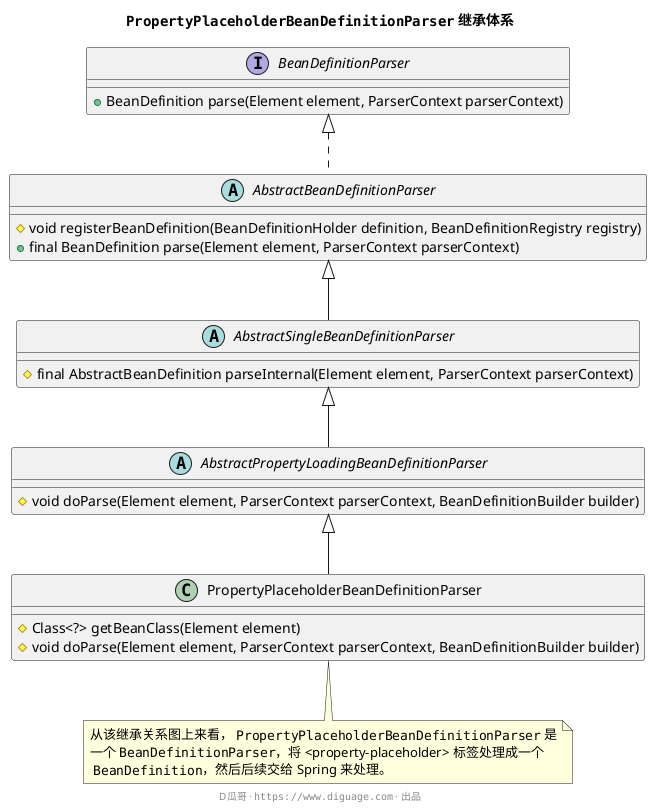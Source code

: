 @startuml

title **""PropertyPlaceholderBeanDefinitionParser"" 继承体系**

interface BeanDefinitionParser {
	+ BeanDefinition parse(Element element, ParserContext parserContext)
}

abstract class AbstractBeanDefinitionParser implements BeanDefinitionParser {
    # void registerBeanDefinition(BeanDefinitionHolder definition, BeanDefinitionRegistry registry)
    + final BeanDefinition parse(Element element, ParserContext parserContext)
}

abstract class AbstractSingleBeanDefinitionParser extends AbstractBeanDefinitionParser {
    # final AbstractBeanDefinition parseInternal(Element element, ParserContext parserContext)
}

abstract class AbstractPropertyLoadingBeanDefinitionParser extends AbstractSingleBeanDefinitionParser {
    # void doParse(Element element, ParserContext parserContext, BeanDefinitionBuilder builder)
}

class PropertyPlaceholderBeanDefinitionParser extends AbstractPropertyLoadingBeanDefinitionParser {
    # Class<?> getBeanClass(Element element)
    # void doParse(Element element, ParserContext parserContext, BeanDefinitionBuilder builder)
}

note bottom of PropertyPlaceholderBeanDefinitionParser: 从该继承关系图上来看， ""PropertyPlaceholderBeanDefinitionParser"" 是\n一个 ""BeanDefinitionParser""，将 <property-placeholder> 标签处理成一个\n ""BeanDefinition""，然后后续交给 Spring 来处理。

footer D瓜哥 · ""https://www.diguage.com"" · 出品
@enduml